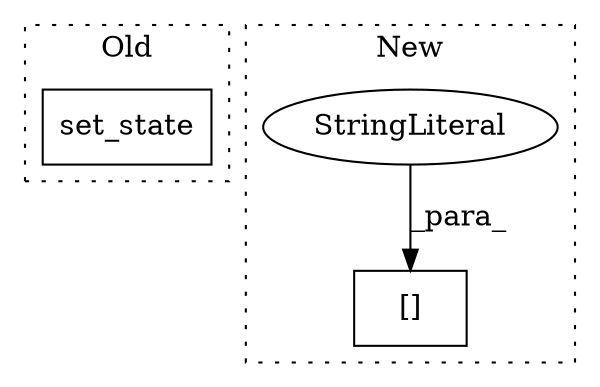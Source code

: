 digraph G {
subgraph cluster0 {
1 [label="set_state" a="32" s="5439,5454" l="10,1" shape="box"];
label = "Old";
style="dotted";
}
subgraph cluster1 {
2 [label="[]" a="2" s="11708,11736" l="6,1" shape="box"];
3 [label="StringLiteral" a="45" s="11714" l="22" shape="ellipse"];
label = "New";
style="dotted";
}
3 -> 2 [label="_para_"];
}